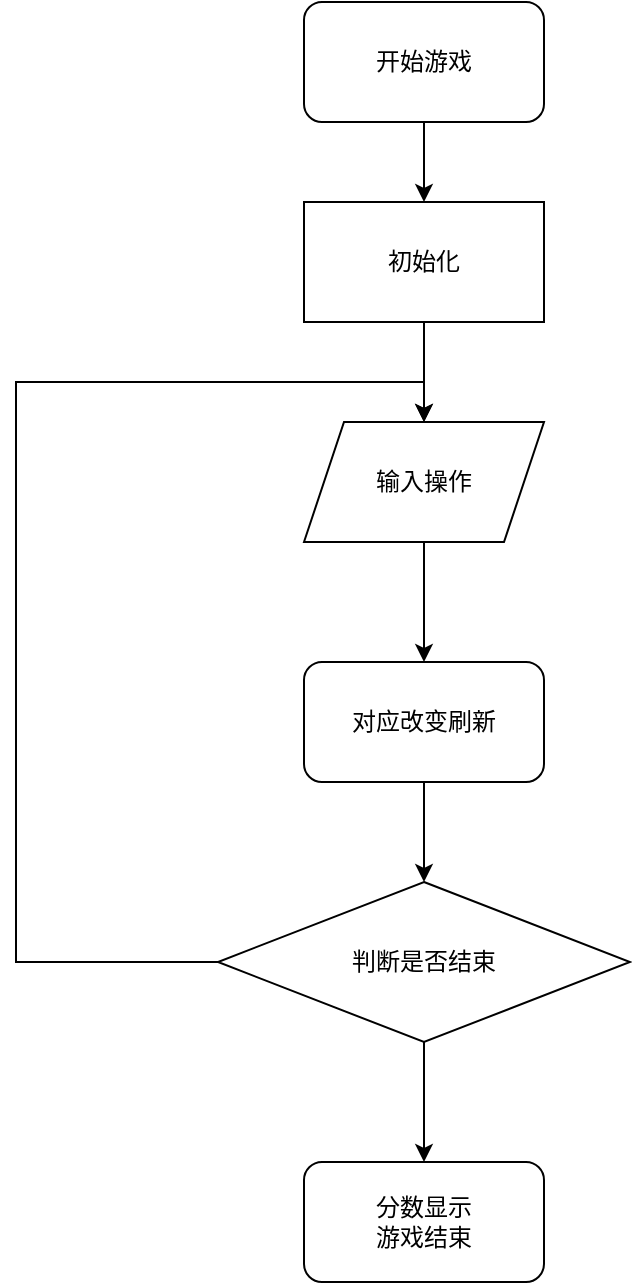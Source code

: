 <mxfile version="13.7.3" type="device"><diagram id="m2TBOxuFTds6FwZjylwi" name="第 1 页"><mxGraphModel dx="1099" dy="757" grid="1" gridSize="10" guides="1" tooltips="1" connect="1" arrows="1" fold="1" page="1" pageScale="1" pageWidth="827" pageHeight="1169" math="0" shadow="0"><root><mxCell id="0"/><mxCell id="1" parent="0"/><mxCell id="8b56QBJ8bNqs1ApeUkug-10" style="edgeStyle=orthogonalEdgeStyle;rounded=0;orthogonalLoop=1;jettySize=auto;html=1;exitX=0.5;exitY=1;exitDx=0;exitDy=0;" edge="1" parent="1" source="8b56QBJ8bNqs1ApeUkug-1" target="8b56QBJ8bNqs1ApeUkug-2"><mxGeometry relative="1" as="geometry"/></mxCell><mxCell id="8b56QBJ8bNqs1ApeUkug-1" value="开始游戏" style="rounded=1;whiteSpace=wrap;html=1;" vertex="1" parent="1"><mxGeometry x="294" y="130" width="120" height="60" as="geometry"/></mxCell><mxCell id="8b56QBJ8bNqs1ApeUkug-11" style="edgeStyle=orthogonalEdgeStyle;rounded=0;orthogonalLoop=1;jettySize=auto;html=1;" edge="1" parent="1" source="8b56QBJ8bNqs1ApeUkug-2" target="8b56QBJ8bNqs1ApeUkug-3"><mxGeometry relative="1" as="geometry"/></mxCell><mxCell id="8b56QBJ8bNqs1ApeUkug-2" value="初始化" style="rounded=0;whiteSpace=wrap;html=1;" vertex="1" parent="1"><mxGeometry x="294" y="230" width="120" height="60" as="geometry"/></mxCell><mxCell id="8b56QBJ8bNqs1ApeUkug-12" style="edgeStyle=orthogonalEdgeStyle;rounded=0;orthogonalLoop=1;jettySize=auto;html=1;" edge="1" parent="1" source="8b56QBJ8bNqs1ApeUkug-3" target="8b56QBJ8bNqs1ApeUkug-4"><mxGeometry relative="1" as="geometry"/></mxCell><mxCell id="8b56QBJ8bNqs1ApeUkug-3" value="输入操作" style="shape=parallelogram;perimeter=parallelogramPerimeter;whiteSpace=wrap;html=1;fixedSize=1;" vertex="1" parent="1"><mxGeometry x="294" y="340" width="120" height="60" as="geometry"/></mxCell><mxCell id="8b56QBJ8bNqs1ApeUkug-9" style="edgeStyle=orthogonalEdgeStyle;rounded=0;orthogonalLoop=1;jettySize=auto;html=1;exitX=0.5;exitY=1;exitDx=0;exitDy=0;entryX=0.5;entryY=0;entryDx=0;entryDy=0;" edge="1" parent="1" source="8b56QBJ8bNqs1ApeUkug-4" target="8b56QBJ8bNqs1ApeUkug-5"><mxGeometry relative="1" as="geometry"/></mxCell><mxCell id="8b56QBJ8bNqs1ApeUkug-4" value="对应改变刷新" style="rounded=1;whiteSpace=wrap;html=1;" vertex="1" parent="1"><mxGeometry x="294" y="460" width="120" height="60" as="geometry"/></mxCell><mxCell id="8b56QBJ8bNqs1ApeUkug-7" style="edgeStyle=orthogonalEdgeStyle;rounded=0;orthogonalLoop=1;jettySize=auto;html=1;exitX=0.5;exitY=1;exitDx=0;exitDy=0;" edge="1" parent="1" source="8b56QBJ8bNqs1ApeUkug-5" target="8b56QBJ8bNqs1ApeUkug-6"><mxGeometry relative="1" as="geometry"/></mxCell><mxCell id="8b56QBJ8bNqs1ApeUkug-13" style="edgeStyle=orthogonalEdgeStyle;rounded=0;orthogonalLoop=1;jettySize=auto;html=1;entryX=0.5;entryY=0;entryDx=0;entryDy=0;" edge="1" parent="1" source="8b56QBJ8bNqs1ApeUkug-5" target="8b56QBJ8bNqs1ApeUkug-3"><mxGeometry relative="1" as="geometry"><mxPoint x="160" y="320" as="targetPoint"/><Array as="points"><mxPoint x="150" y="610"/><mxPoint x="150" y="320"/><mxPoint x="354" y="320"/></Array></mxGeometry></mxCell><mxCell id="8b56QBJ8bNqs1ApeUkug-5" value="判断是否结束" style="rhombus;whiteSpace=wrap;html=1;" vertex="1" parent="1"><mxGeometry x="251" y="570" width="206" height="80" as="geometry"/></mxCell><mxCell id="8b56QBJ8bNqs1ApeUkug-6" value="分数显示&lt;br&gt;游戏结束" style="rounded=1;whiteSpace=wrap;html=1;" vertex="1" parent="1"><mxGeometry x="294" y="710" width="120" height="60" as="geometry"/></mxCell></root></mxGraphModel></diagram></mxfile>